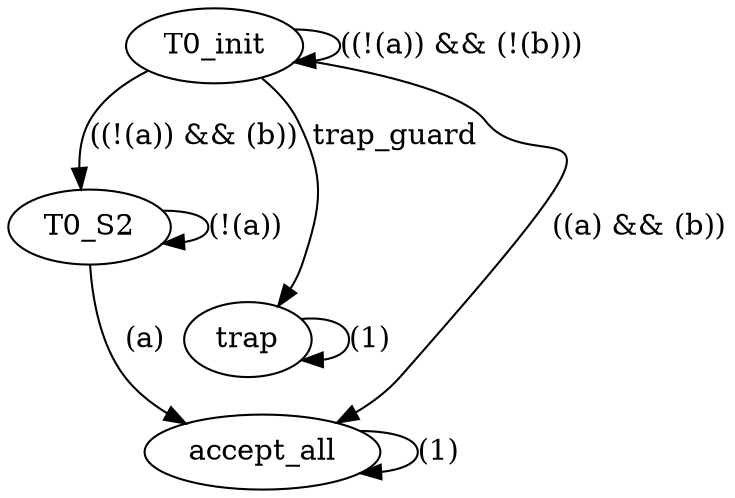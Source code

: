 digraph "" {
T0_S2;
T0_init;
trap;
accept_all;
T0_S2 -> T0_S2  [guard="(!(a))", input="set([0, 2])", key=0, label="(!(a))", weight=0];
T0_S2 -> accept_all  [guard="(a)", input="set([1, 3])", key=0, label="(a)", weight=0];
T0_init -> T0_S2  [guard="((!(a)) && (b))", input="set([2])", key=0, label="((!(a)) && (b))", weight=0];
T0_init -> T0_init  [guard="((!(a)) && (!(b)))", input="set([0])", key=0, label="((!(a)) && (!(b)))", weight=0];
T0_init -> trap  [guard=trap_guard, input="set([1])", key=0, label=trap_guard, weight=0];
T0_init -> accept_all  [guard="((a) && (b))", input="set([3])", key=0, label="((a) && (b))", weight=0];
trap -> trap  [guard="(1)", input="set([0, 1, 2, 3])", key=0, label="(1)", weight=0];
accept_all -> accept_all  [guard="(1)", input="set([0, 1, 2, 3])", key=0, label="(1)", weight=0];
}
